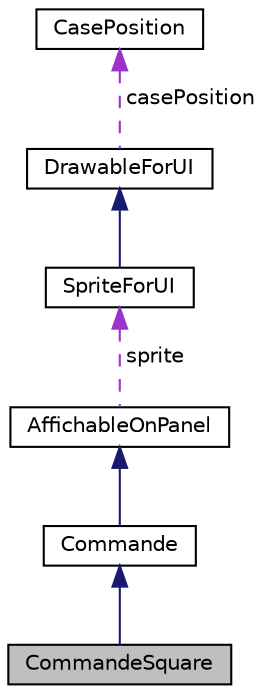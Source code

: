 digraph "CommandeSquare"
{
 // LATEX_PDF_SIZE
  edge [fontname="Helvetica",fontsize="10",labelfontname="Helvetica",labelfontsize="10"];
  node [fontname="Helvetica",fontsize="10",shape=record];
  Node1 [label="CommandeSquare",height=0.2,width=0.4,color="black", fillcolor="grey75", style="filled", fontcolor="black",tooltip="commande qu'on peut rajouter en bas à gauche du Dahsboard et qui sont carrees le dashBoard va se char..."];
  Node2 -> Node1 [dir="back",color="midnightblue",fontsize="10",style="solid",fontname="Helvetica"];
  Node2 [label="Commande",height=0.2,width=0.4,color="black", fillcolor="white", style="filled",URL="$class_commande.html",tooltip="classe abstraite permettant de creer des commandes"];
  Node3 -> Node2 [dir="back",color="midnightblue",fontsize="10",style="solid",fontname="Helvetica"];
  Node3 [label="AffichableOnPanel",height=0.2,width=0.4,color="black", fillcolor="white", style="filled",URL="$class_affichable_on_panel.html",tooltip="Classe abstraite qui permet a une classe d'etre affichable de facon fixe sur le panel elle gere le de..."];
  Node4 -> Node3 [dir="back",color="darkorchid3",fontsize="10",style="dashed",label=" sprite" ,fontname="Helvetica"];
  Node4 [label="SpriteForUI",height=0.2,width=0.4,color="black", fillcolor="white", style="filled",URL="$class_sprite_for_u_i.html",tooltip="Classe qui permet de créer un sprite pour l'interface utilisateur  comme implemente DrawableForUI,..."];
  Node5 -> Node4 [dir="back",color="midnightblue",fontsize="10",style="solid",fontname="Helvetica"];
  Node5 [label="DrawableForUI",height=0.2,width=0.4,color="black", fillcolor="white", style="filled",URL="$class_drawable_for_u_i.html",tooltip="Classe abstraite pour cree des objets affichables sur la fenetre de jeu,  il peuvent suivre les mouve..."];
  Node6 -> Node5 [dir="back",color="darkorchid3",fontsize="10",style="dashed",label=" casePosition" ,fontname="Helvetica"];
  Node6 [label="CasePosition",height=0.2,width=0.4,color="black", fillcolor="white", style="filled",URL="$class_case_position.html",tooltip="position d'une case sur le plateau"];
}
